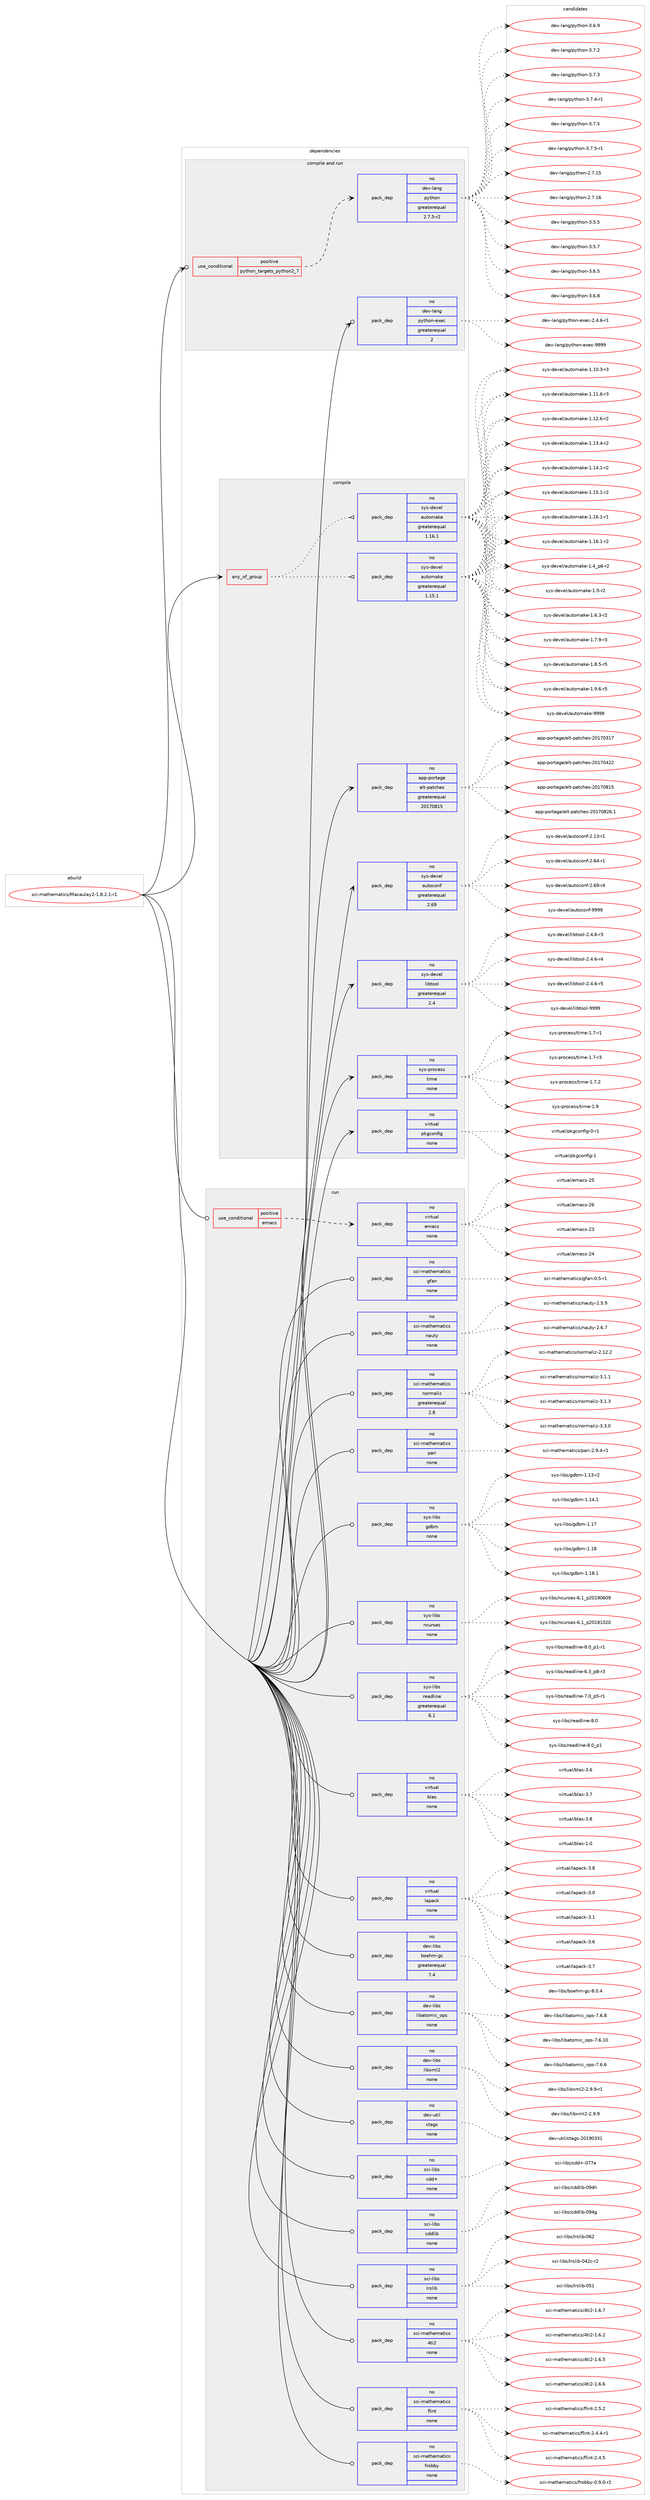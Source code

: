 digraph prolog {

# *************
# Graph options
# *************

newrank=true;
concentrate=true;
compound=true;
graph [rankdir=LR,fontname=Helvetica,fontsize=10,ranksep=1.5];#, ranksep=2.5, nodesep=0.2];
edge  [arrowhead=vee];
node  [fontname=Helvetica,fontsize=10];

# **********
# The ebuild
# **********

subgraph cluster_leftcol {
color=gray;
rank=same;
label=<<i>ebuild</i>>;
id [label="sci-mathematics/Macaulay2-1.8.2.1-r1", color=red, width=4, href="../sci-mathematics/Macaulay2-1.8.2.1-r1.svg"];
}

# ****************
# The dependencies
# ****************

subgraph cluster_midcol {
color=gray;
label=<<i>dependencies</i>>;
subgraph cluster_compile {
fillcolor="#eeeeee";
style=filled;
label=<<i>compile</i>>;
subgraph any14697 {
dependency860724 [label=<<TABLE BORDER="0" CELLBORDER="1" CELLSPACING="0" CELLPADDING="4"><TR><TD CELLPADDING="10">any_of_group</TD></TR></TABLE>>, shape=none, color=red];subgraph pack636522 {
dependency860725 [label=<<TABLE BORDER="0" CELLBORDER="1" CELLSPACING="0" CELLPADDING="4" WIDTH="220"><TR><TD ROWSPAN="6" CELLPADDING="30">pack_dep</TD></TR><TR><TD WIDTH="110">no</TD></TR><TR><TD>sys-devel</TD></TR><TR><TD>automake</TD></TR><TR><TD>greaterequal</TD></TR><TR><TD>1.16.1</TD></TR></TABLE>>, shape=none, color=blue];
}
dependency860724:e -> dependency860725:w [weight=20,style="dotted",arrowhead="oinv"];
subgraph pack636523 {
dependency860726 [label=<<TABLE BORDER="0" CELLBORDER="1" CELLSPACING="0" CELLPADDING="4" WIDTH="220"><TR><TD ROWSPAN="6" CELLPADDING="30">pack_dep</TD></TR><TR><TD WIDTH="110">no</TD></TR><TR><TD>sys-devel</TD></TR><TR><TD>automake</TD></TR><TR><TD>greaterequal</TD></TR><TR><TD>1.15.1</TD></TR></TABLE>>, shape=none, color=blue];
}
dependency860724:e -> dependency860726:w [weight=20,style="dotted",arrowhead="oinv"];
}
id:e -> dependency860724:w [weight=20,style="solid",arrowhead="vee"];
subgraph pack636524 {
dependency860727 [label=<<TABLE BORDER="0" CELLBORDER="1" CELLSPACING="0" CELLPADDING="4" WIDTH="220"><TR><TD ROWSPAN="6" CELLPADDING="30">pack_dep</TD></TR><TR><TD WIDTH="110">no</TD></TR><TR><TD>app-portage</TD></TR><TR><TD>elt-patches</TD></TR><TR><TD>greaterequal</TD></TR><TR><TD>20170815</TD></TR></TABLE>>, shape=none, color=blue];
}
id:e -> dependency860727:w [weight=20,style="solid",arrowhead="vee"];
subgraph pack636525 {
dependency860728 [label=<<TABLE BORDER="0" CELLBORDER="1" CELLSPACING="0" CELLPADDING="4" WIDTH="220"><TR><TD ROWSPAN="6" CELLPADDING="30">pack_dep</TD></TR><TR><TD WIDTH="110">no</TD></TR><TR><TD>sys-devel</TD></TR><TR><TD>autoconf</TD></TR><TR><TD>greaterequal</TD></TR><TR><TD>2.69</TD></TR></TABLE>>, shape=none, color=blue];
}
id:e -> dependency860728:w [weight=20,style="solid",arrowhead="vee"];
subgraph pack636526 {
dependency860729 [label=<<TABLE BORDER="0" CELLBORDER="1" CELLSPACING="0" CELLPADDING="4" WIDTH="220"><TR><TD ROWSPAN="6" CELLPADDING="30">pack_dep</TD></TR><TR><TD WIDTH="110">no</TD></TR><TR><TD>sys-devel</TD></TR><TR><TD>libtool</TD></TR><TR><TD>greaterequal</TD></TR><TR><TD>2.4</TD></TR></TABLE>>, shape=none, color=blue];
}
id:e -> dependency860729:w [weight=20,style="solid",arrowhead="vee"];
subgraph pack636527 {
dependency860730 [label=<<TABLE BORDER="0" CELLBORDER="1" CELLSPACING="0" CELLPADDING="4" WIDTH="220"><TR><TD ROWSPAN="6" CELLPADDING="30">pack_dep</TD></TR><TR><TD WIDTH="110">no</TD></TR><TR><TD>sys-process</TD></TR><TR><TD>time</TD></TR><TR><TD>none</TD></TR><TR><TD></TD></TR></TABLE>>, shape=none, color=blue];
}
id:e -> dependency860730:w [weight=20,style="solid",arrowhead="vee"];
subgraph pack636528 {
dependency860731 [label=<<TABLE BORDER="0" CELLBORDER="1" CELLSPACING="0" CELLPADDING="4" WIDTH="220"><TR><TD ROWSPAN="6" CELLPADDING="30">pack_dep</TD></TR><TR><TD WIDTH="110">no</TD></TR><TR><TD>virtual</TD></TR><TR><TD>pkgconfig</TD></TR><TR><TD>none</TD></TR><TR><TD></TD></TR></TABLE>>, shape=none, color=blue];
}
id:e -> dependency860731:w [weight=20,style="solid",arrowhead="vee"];
}
subgraph cluster_compileandrun {
fillcolor="#eeeeee";
style=filled;
label=<<i>compile and run</i>>;
subgraph cond208993 {
dependency860732 [label=<<TABLE BORDER="0" CELLBORDER="1" CELLSPACING="0" CELLPADDING="4"><TR><TD ROWSPAN="3" CELLPADDING="10">use_conditional</TD></TR><TR><TD>positive</TD></TR><TR><TD>python_targets_python2_7</TD></TR></TABLE>>, shape=none, color=red];
subgraph pack636529 {
dependency860733 [label=<<TABLE BORDER="0" CELLBORDER="1" CELLSPACING="0" CELLPADDING="4" WIDTH="220"><TR><TD ROWSPAN="6" CELLPADDING="30">pack_dep</TD></TR><TR><TD WIDTH="110">no</TD></TR><TR><TD>dev-lang</TD></TR><TR><TD>python</TD></TR><TR><TD>greaterequal</TD></TR><TR><TD>2.7.5-r2</TD></TR></TABLE>>, shape=none, color=blue];
}
dependency860732:e -> dependency860733:w [weight=20,style="dashed",arrowhead="vee"];
}
id:e -> dependency860732:w [weight=20,style="solid",arrowhead="odotvee"];
subgraph pack636530 {
dependency860734 [label=<<TABLE BORDER="0" CELLBORDER="1" CELLSPACING="0" CELLPADDING="4" WIDTH="220"><TR><TD ROWSPAN="6" CELLPADDING="30">pack_dep</TD></TR><TR><TD WIDTH="110">no</TD></TR><TR><TD>dev-lang</TD></TR><TR><TD>python-exec</TD></TR><TR><TD>greaterequal</TD></TR><TR><TD>2</TD></TR></TABLE>>, shape=none, color=blue];
}
id:e -> dependency860734:w [weight=20,style="solid",arrowhead="odotvee"];
}
subgraph cluster_run {
fillcolor="#eeeeee";
style=filled;
label=<<i>run</i>>;
subgraph cond208994 {
dependency860735 [label=<<TABLE BORDER="0" CELLBORDER="1" CELLSPACING="0" CELLPADDING="4"><TR><TD ROWSPAN="3" CELLPADDING="10">use_conditional</TD></TR><TR><TD>positive</TD></TR><TR><TD>emacs</TD></TR></TABLE>>, shape=none, color=red];
subgraph pack636531 {
dependency860736 [label=<<TABLE BORDER="0" CELLBORDER="1" CELLSPACING="0" CELLPADDING="4" WIDTH="220"><TR><TD ROWSPAN="6" CELLPADDING="30">pack_dep</TD></TR><TR><TD WIDTH="110">no</TD></TR><TR><TD>virtual</TD></TR><TR><TD>emacs</TD></TR><TR><TD>none</TD></TR><TR><TD></TD></TR></TABLE>>, shape=none, color=blue];
}
dependency860735:e -> dependency860736:w [weight=20,style="dashed",arrowhead="vee"];
}
id:e -> dependency860735:w [weight=20,style="solid",arrowhead="odot"];
subgraph pack636532 {
dependency860737 [label=<<TABLE BORDER="0" CELLBORDER="1" CELLSPACING="0" CELLPADDING="4" WIDTH="220"><TR><TD ROWSPAN="6" CELLPADDING="30">pack_dep</TD></TR><TR><TD WIDTH="110">no</TD></TR><TR><TD>dev-libs</TD></TR><TR><TD>boehm-gc</TD></TR><TR><TD>greaterequal</TD></TR><TR><TD>7.4</TD></TR></TABLE>>, shape=none, color=blue];
}
id:e -> dependency860737:w [weight=20,style="solid",arrowhead="odot"];
subgraph pack636533 {
dependency860738 [label=<<TABLE BORDER="0" CELLBORDER="1" CELLSPACING="0" CELLPADDING="4" WIDTH="220"><TR><TD ROWSPAN="6" CELLPADDING="30">pack_dep</TD></TR><TR><TD WIDTH="110">no</TD></TR><TR><TD>dev-libs</TD></TR><TR><TD>libatomic_ops</TD></TR><TR><TD>none</TD></TR><TR><TD></TD></TR></TABLE>>, shape=none, color=blue];
}
id:e -> dependency860738:w [weight=20,style="solid",arrowhead="odot"];
subgraph pack636534 {
dependency860739 [label=<<TABLE BORDER="0" CELLBORDER="1" CELLSPACING="0" CELLPADDING="4" WIDTH="220"><TR><TD ROWSPAN="6" CELLPADDING="30">pack_dep</TD></TR><TR><TD WIDTH="110">no</TD></TR><TR><TD>dev-libs</TD></TR><TR><TD>libxml2</TD></TR><TR><TD>none</TD></TR><TR><TD></TD></TR></TABLE>>, shape=none, color=blue];
}
id:e -> dependency860739:w [weight=20,style="solid",arrowhead="odot"];
subgraph pack636535 {
dependency860740 [label=<<TABLE BORDER="0" CELLBORDER="1" CELLSPACING="0" CELLPADDING="4" WIDTH="220"><TR><TD ROWSPAN="6" CELLPADDING="30">pack_dep</TD></TR><TR><TD WIDTH="110">no</TD></TR><TR><TD>dev-util</TD></TR><TR><TD>ctags</TD></TR><TR><TD>none</TD></TR><TR><TD></TD></TR></TABLE>>, shape=none, color=blue];
}
id:e -> dependency860740:w [weight=20,style="solid",arrowhead="odot"];
subgraph pack636536 {
dependency860741 [label=<<TABLE BORDER="0" CELLBORDER="1" CELLSPACING="0" CELLPADDING="4" WIDTH="220"><TR><TD ROWSPAN="6" CELLPADDING="30">pack_dep</TD></TR><TR><TD WIDTH="110">no</TD></TR><TR><TD>sci-libs</TD></TR><TR><TD>cdd+</TD></TR><TR><TD>none</TD></TR><TR><TD></TD></TR></TABLE>>, shape=none, color=blue];
}
id:e -> dependency860741:w [weight=20,style="solid",arrowhead="odot"];
subgraph pack636537 {
dependency860742 [label=<<TABLE BORDER="0" CELLBORDER="1" CELLSPACING="0" CELLPADDING="4" WIDTH="220"><TR><TD ROWSPAN="6" CELLPADDING="30">pack_dep</TD></TR><TR><TD WIDTH="110">no</TD></TR><TR><TD>sci-libs</TD></TR><TR><TD>cddlib</TD></TR><TR><TD>none</TD></TR><TR><TD></TD></TR></TABLE>>, shape=none, color=blue];
}
id:e -> dependency860742:w [weight=20,style="solid",arrowhead="odot"];
subgraph pack636538 {
dependency860743 [label=<<TABLE BORDER="0" CELLBORDER="1" CELLSPACING="0" CELLPADDING="4" WIDTH="220"><TR><TD ROWSPAN="6" CELLPADDING="30">pack_dep</TD></TR><TR><TD WIDTH="110">no</TD></TR><TR><TD>sci-libs</TD></TR><TR><TD>lrslib</TD></TR><TR><TD>none</TD></TR><TR><TD></TD></TR></TABLE>>, shape=none, color=blue];
}
id:e -> dependency860743:w [weight=20,style="solid",arrowhead="odot"];
subgraph pack636539 {
dependency860744 [label=<<TABLE BORDER="0" CELLBORDER="1" CELLSPACING="0" CELLPADDING="4" WIDTH="220"><TR><TD ROWSPAN="6" CELLPADDING="30">pack_dep</TD></TR><TR><TD WIDTH="110">no</TD></TR><TR><TD>sci-mathematics</TD></TR><TR><TD>4ti2</TD></TR><TR><TD>none</TD></TR><TR><TD></TD></TR></TABLE>>, shape=none, color=blue];
}
id:e -> dependency860744:w [weight=20,style="solid",arrowhead="odot"];
subgraph pack636540 {
dependency860745 [label=<<TABLE BORDER="0" CELLBORDER="1" CELLSPACING="0" CELLPADDING="4" WIDTH="220"><TR><TD ROWSPAN="6" CELLPADDING="30">pack_dep</TD></TR><TR><TD WIDTH="110">no</TD></TR><TR><TD>sci-mathematics</TD></TR><TR><TD>flint</TD></TR><TR><TD>none</TD></TR><TR><TD></TD></TR></TABLE>>, shape=none, color=blue];
}
id:e -> dependency860745:w [weight=20,style="solid",arrowhead="odot"];
subgraph pack636541 {
dependency860746 [label=<<TABLE BORDER="0" CELLBORDER="1" CELLSPACING="0" CELLPADDING="4" WIDTH="220"><TR><TD ROWSPAN="6" CELLPADDING="30">pack_dep</TD></TR><TR><TD WIDTH="110">no</TD></TR><TR><TD>sci-mathematics</TD></TR><TR><TD>frobby</TD></TR><TR><TD>none</TD></TR><TR><TD></TD></TR></TABLE>>, shape=none, color=blue];
}
id:e -> dependency860746:w [weight=20,style="solid",arrowhead="odot"];
subgraph pack636542 {
dependency860747 [label=<<TABLE BORDER="0" CELLBORDER="1" CELLSPACING="0" CELLPADDING="4" WIDTH="220"><TR><TD ROWSPAN="6" CELLPADDING="30">pack_dep</TD></TR><TR><TD WIDTH="110">no</TD></TR><TR><TD>sci-mathematics</TD></TR><TR><TD>gfan</TD></TR><TR><TD>none</TD></TR><TR><TD></TD></TR></TABLE>>, shape=none, color=blue];
}
id:e -> dependency860747:w [weight=20,style="solid",arrowhead="odot"];
subgraph pack636543 {
dependency860748 [label=<<TABLE BORDER="0" CELLBORDER="1" CELLSPACING="0" CELLPADDING="4" WIDTH="220"><TR><TD ROWSPAN="6" CELLPADDING="30">pack_dep</TD></TR><TR><TD WIDTH="110">no</TD></TR><TR><TD>sci-mathematics</TD></TR><TR><TD>nauty</TD></TR><TR><TD>none</TD></TR><TR><TD></TD></TR></TABLE>>, shape=none, color=blue];
}
id:e -> dependency860748:w [weight=20,style="solid",arrowhead="odot"];
subgraph pack636544 {
dependency860749 [label=<<TABLE BORDER="0" CELLBORDER="1" CELLSPACING="0" CELLPADDING="4" WIDTH="220"><TR><TD ROWSPAN="6" CELLPADDING="30">pack_dep</TD></TR><TR><TD WIDTH="110">no</TD></TR><TR><TD>sci-mathematics</TD></TR><TR><TD>normaliz</TD></TR><TR><TD>greaterequal</TD></TR><TR><TD>2.8</TD></TR></TABLE>>, shape=none, color=blue];
}
id:e -> dependency860749:w [weight=20,style="solid",arrowhead="odot"];
subgraph pack636545 {
dependency860750 [label=<<TABLE BORDER="0" CELLBORDER="1" CELLSPACING="0" CELLPADDING="4" WIDTH="220"><TR><TD ROWSPAN="6" CELLPADDING="30">pack_dep</TD></TR><TR><TD WIDTH="110">no</TD></TR><TR><TD>sci-mathematics</TD></TR><TR><TD>pari</TD></TR><TR><TD>none</TD></TR><TR><TD></TD></TR></TABLE>>, shape=none, color=blue];
}
id:e -> dependency860750:w [weight=20,style="solid",arrowhead="odot"];
subgraph pack636546 {
dependency860751 [label=<<TABLE BORDER="0" CELLBORDER="1" CELLSPACING="0" CELLPADDING="4" WIDTH="220"><TR><TD ROWSPAN="6" CELLPADDING="30">pack_dep</TD></TR><TR><TD WIDTH="110">no</TD></TR><TR><TD>sys-libs</TD></TR><TR><TD>gdbm</TD></TR><TR><TD>none</TD></TR><TR><TD></TD></TR></TABLE>>, shape=none, color=blue];
}
id:e -> dependency860751:w [weight=20,style="solid",arrowhead="odot"];
subgraph pack636547 {
dependency860752 [label=<<TABLE BORDER="0" CELLBORDER="1" CELLSPACING="0" CELLPADDING="4" WIDTH="220"><TR><TD ROWSPAN="6" CELLPADDING="30">pack_dep</TD></TR><TR><TD WIDTH="110">no</TD></TR><TR><TD>sys-libs</TD></TR><TR><TD>ncurses</TD></TR><TR><TD>none</TD></TR><TR><TD></TD></TR></TABLE>>, shape=none, color=blue];
}
id:e -> dependency860752:w [weight=20,style="solid",arrowhead="odot"];
subgraph pack636548 {
dependency860753 [label=<<TABLE BORDER="0" CELLBORDER="1" CELLSPACING="0" CELLPADDING="4" WIDTH="220"><TR><TD ROWSPAN="6" CELLPADDING="30">pack_dep</TD></TR><TR><TD WIDTH="110">no</TD></TR><TR><TD>sys-libs</TD></TR><TR><TD>readline</TD></TR><TR><TD>greaterequal</TD></TR><TR><TD>6.1</TD></TR></TABLE>>, shape=none, color=blue];
}
id:e -> dependency860753:w [weight=20,style="solid",arrowhead="odot"];
subgraph pack636549 {
dependency860754 [label=<<TABLE BORDER="0" CELLBORDER="1" CELLSPACING="0" CELLPADDING="4" WIDTH="220"><TR><TD ROWSPAN="6" CELLPADDING="30">pack_dep</TD></TR><TR><TD WIDTH="110">no</TD></TR><TR><TD>virtual</TD></TR><TR><TD>blas</TD></TR><TR><TD>none</TD></TR><TR><TD></TD></TR></TABLE>>, shape=none, color=blue];
}
id:e -> dependency860754:w [weight=20,style="solid",arrowhead="odot"];
subgraph pack636550 {
dependency860755 [label=<<TABLE BORDER="0" CELLBORDER="1" CELLSPACING="0" CELLPADDING="4" WIDTH="220"><TR><TD ROWSPAN="6" CELLPADDING="30">pack_dep</TD></TR><TR><TD WIDTH="110">no</TD></TR><TR><TD>virtual</TD></TR><TR><TD>lapack</TD></TR><TR><TD>none</TD></TR><TR><TD></TD></TR></TABLE>>, shape=none, color=blue];
}
id:e -> dependency860755:w [weight=20,style="solid",arrowhead="odot"];
}
}

# **************
# The candidates
# **************

subgraph cluster_choices {
rank=same;
color=gray;
label=<<i>candidates</i>>;

subgraph choice636522 {
color=black;
nodesep=1;
choice11512111545100101118101108479711711611110997107101454946494846514511451 [label="sys-devel/automake-1.10.3-r3", color=red, width=4,href="../sys-devel/automake-1.10.3-r3.svg"];
choice11512111545100101118101108479711711611110997107101454946494946544511451 [label="sys-devel/automake-1.11.6-r3", color=red, width=4,href="../sys-devel/automake-1.11.6-r3.svg"];
choice11512111545100101118101108479711711611110997107101454946495046544511450 [label="sys-devel/automake-1.12.6-r2", color=red, width=4,href="../sys-devel/automake-1.12.6-r2.svg"];
choice11512111545100101118101108479711711611110997107101454946495146524511450 [label="sys-devel/automake-1.13.4-r2", color=red, width=4,href="../sys-devel/automake-1.13.4-r2.svg"];
choice11512111545100101118101108479711711611110997107101454946495246494511450 [label="sys-devel/automake-1.14.1-r2", color=red, width=4,href="../sys-devel/automake-1.14.1-r2.svg"];
choice11512111545100101118101108479711711611110997107101454946495346494511450 [label="sys-devel/automake-1.15.1-r2", color=red, width=4,href="../sys-devel/automake-1.15.1-r2.svg"];
choice11512111545100101118101108479711711611110997107101454946495446494511449 [label="sys-devel/automake-1.16.1-r1", color=red, width=4,href="../sys-devel/automake-1.16.1-r1.svg"];
choice11512111545100101118101108479711711611110997107101454946495446494511450 [label="sys-devel/automake-1.16.1-r2", color=red, width=4,href="../sys-devel/automake-1.16.1-r2.svg"];
choice115121115451001011181011084797117116111109971071014549465295112544511450 [label="sys-devel/automake-1.4_p6-r2", color=red, width=4,href="../sys-devel/automake-1.4_p6-r2.svg"];
choice11512111545100101118101108479711711611110997107101454946534511450 [label="sys-devel/automake-1.5-r2", color=red, width=4,href="../sys-devel/automake-1.5-r2.svg"];
choice115121115451001011181011084797117116111109971071014549465446514511450 [label="sys-devel/automake-1.6.3-r2", color=red, width=4,href="../sys-devel/automake-1.6.3-r2.svg"];
choice115121115451001011181011084797117116111109971071014549465546574511451 [label="sys-devel/automake-1.7.9-r3", color=red, width=4,href="../sys-devel/automake-1.7.9-r3.svg"];
choice115121115451001011181011084797117116111109971071014549465646534511453 [label="sys-devel/automake-1.8.5-r5", color=red, width=4,href="../sys-devel/automake-1.8.5-r5.svg"];
choice115121115451001011181011084797117116111109971071014549465746544511453 [label="sys-devel/automake-1.9.6-r5", color=red, width=4,href="../sys-devel/automake-1.9.6-r5.svg"];
choice115121115451001011181011084797117116111109971071014557575757 [label="sys-devel/automake-9999", color=red, width=4,href="../sys-devel/automake-9999.svg"];
dependency860725:e -> choice11512111545100101118101108479711711611110997107101454946494846514511451:w [style=dotted,weight="100"];
dependency860725:e -> choice11512111545100101118101108479711711611110997107101454946494946544511451:w [style=dotted,weight="100"];
dependency860725:e -> choice11512111545100101118101108479711711611110997107101454946495046544511450:w [style=dotted,weight="100"];
dependency860725:e -> choice11512111545100101118101108479711711611110997107101454946495146524511450:w [style=dotted,weight="100"];
dependency860725:e -> choice11512111545100101118101108479711711611110997107101454946495246494511450:w [style=dotted,weight="100"];
dependency860725:e -> choice11512111545100101118101108479711711611110997107101454946495346494511450:w [style=dotted,weight="100"];
dependency860725:e -> choice11512111545100101118101108479711711611110997107101454946495446494511449:w [style=dotted,weight="100"];
dependency860725:e -> choice11512111545100101118101108479711711611110997107101454946495446494511450:w [style=dotted,weight="100"];
dependency860725:e -> choice115121115451001011181011084797117116111109971071014549465295112544511450:w [style=dotted,weight="100"];
dependency860725:e -> choice11512111545100101118101108479711711611110997107101454946534511450:w [style=dotted,weight="100"];
dependency860725:e -> choice115121115451001011181011084797117116111109971071014549465446514511450:w [style=dotted,weight="100"];
dependency860725:e -> choice115121115451001011181011084797117116111109971071014549465546574511451:w [style=dotted,weight="100"];
dependency860725:e -> choice115121115451001011181011084797117116111109971071014549465646534511453:w [style=dotted,weight="100"];
dependency860725:e -> choice115121115451001011181011084797117116111109971071014549465746544511453:w [style=dotted,weight="100"];
dependency860725:e -> choice115121115451001011181011084797117116111109971071014557575757:w [style=dotted,weight="100"];
}
subgraph choice636523 {
color=black;
nodesep=1;
choice11512111545100101118101108479711711611110997107101454946494846514511451 [label="sys-devel/automake-1.10.3-r3", color=red, width=4,href="../sys-devel/automake-1.10.3-r3.svg"];
choice11512111545100101118101108479711711611110997107101454946494946544511451 [label="sys-devel/automake-1.11.6-r3", color=red, width=4,href="../sys-devel/automake-1.11.6-r3.svg"];
choice11512111545100101118101108479711711611110997107101454946495046544511450 [label="sys-devel/automake-1.12.6-r2", color=red, width=4,href="../sys-devel/automake-1.12.6-r2.svg"];
choice11512111545100101118101108479711711611110997107101454946495146524511450 [label="sys-devel/automake-1.13.4-r2", color=red, width=4,href="../sys-devel/automake-1.13.4-r2.svg"];
choice11512111545100101118101108479711711611110997107101454946495246494511450 [label="sys-devel/automake-1.14.1-r2", color=red, width=4,href="../sys-devel/automake-1.14.1-r2.svg"];
choice11512111545100101118101108479711711611110997107101454946495346494511450 [label="sys-devel/automake-1.15.1-r2", color=red, width=4,href="../sys-devel/automake-1.15.1-r2.svg"];
choice11512111545100101118101108479711711611110997107101454946495446494511449 [label="sys-devel/automake-1.16.1-r1", color=red, width=4,href="../sys-devel/automake-1.16.1-r1.svg"];
choice11512111545100101118101108479711711611110997107101454946495446494511450 [label="sys-devel/automake-1.16.1-r2", color=red, width=4,href="../sys-devel/automake-1.16.1-r2.svg"];
choice115121115451001011181011084797117116111109971071014549465295112544511450 [label="sys-devel/automake-1.4_p6-r2", color=red, width=4,href="../sys-devel/automake-1.4_p6-r2.svg"];
choice11512111545100101118101108479711711611110997107101454946534511450 [label="sys-devel/automake-1.5-r2", color=red, width=4,href="../sys-devel/automake-1.5-r2.svg"];
choice115121115451001011181011084797117116111109971071014549465446514511450 [label="sys-devel/automake-1.6.3-r2", color=red, width=4,href="../sys-devel/automake-1.6.3-r2.svg"];
choice115121115451001011181011084797117116111109971071014549465546574511451 [label="sys-devel/automake-1.7.9-r3", color=red, width=4,href="../sys-devel/automake-1.7.9-r3.svg"];
choice115121115451001011181011084797117116111109971071014549465646534511453 [label="sys-devel/automake-1.8.5-r5", color=red, width=4,href="../sys-devel/automake-1.8.5-r5.svg"];
choice115121115451001011181011084797117116111109971071014549465746544511453 [label="sys-devel/automake-1.9.6-r5", color=red, width=4,href="../sys-devel/automake-1.9.6-r5.svg"];
choice115121115451001011181011084797117116111109971071014557575757 [label="sys-devel/automake-9999", color=red, width=4,href="../sys-devel/automake-9999.svg"];
dependency860726:e -> choice11512111545100101118101108479711711611110997107101454946494846514511451:w [style=dotted,weight="100"];
dependency860726:e -> choice11512111545100101118101108479711711611110997107101454946494946544511451:w [style=dotted,weight="100"];
dependency860726:e -> choice11512111545100101118101108479711711611110997107101454946495046544511450:w [style=dotted,weight="100"];
dependency860726:e -> choice11512111545100101118101108479711711611110997107101454946495146524511450:w [style=dotted,weight="100"];
dependency860726:e -> choice11512111545100101118101108479711711611110997107101454946495246494511450:w [style=dotted,weight="100"];
dependency860726:e -> choice11512111545100101118101108479711711611110997107101454946495346494511450:w [style=dotted,weight="100"];
dependency860726:e -> choice11512111545100101118101108479711711611110997107101454946495446494511449:w [style=dotted,weight="100"];
dependency860726:e -> choice11512111545100101118101108479711711611110997107101454946495446494511450:w [style=dotted,weight="100"];
dependency860726:e -> choice115121115451001011181011084797117116111109971071014549465295112544511450:w [style=dotted,weight="100"];
dependency860726:e -> choice11512111545100101118101108479711711611110997107101454946534511450:w [style=dotted,weight="100"];
dependency860726:e -> choice115121115451001011181011084797117116111109971071014549465446514511450:w [style=dotted,weight="100"];
dependency860726:e -> choice115121115451001011181011084797117116111109971071014549465546574511451:w [style=dotted,weight="100"];
dependency860726:e -> choice115121115451001011181011084797117116111109971071014549465646534511453:w [style=dotted,weight="100"];
dependency860726:e -> choice115121115451001011181011084797117116111109971071014549465746544511453:w [style=dotted,weight="100"];
dependency860726:e -> choice115121115451001011181011084797117116111109971071014557575757:w [style=dotted,weight="100"];
}
subgraph choice636524 {
color=black;
nodesep=1;
choice97112112451121111141169710310147101108116451129711699104101115455048495548514955 [label="app-portage/elt-patches-20170317", color=red, width=4,href="../app-portage/elt-patches-20170317.svg"];
choice97112112451121111141169710310147101108116451129711699104101115455048495548525050 [label="app-portage/elt-patches-20170422", color=red, width=4,href="../app-portage/elt-patches-20170422.svg"];
choice97112112451121111141169710310147101108116451129711699104101115455048495548564953 [label="app-portage/elt-patches-20170815", color=red, width=4,href="../app-portage/elt-patches-20170815.svg"];
choice971121124511211111411697103101471011081164511297116991041011154550484955485650544649 [label="app-portage/elt-patches-20170826.1", color=red, width=4,href="../app-portage/elt-patches-20170826.1.svg"];
dependency860727:e -> choice97112112451121111141169710310147101108116451129711699104101115455048495548514955:w [style=dotted,weight="100"];
dependency860727:e -> choice97112112451121111141169710310147101108116451129711699104101115455048495548525050:w [style=dotted,weight="100"];
dependency860727:e -> choice97112112451121111141169710310147101108116451129711699104101115455048495548564953:w [style=dotted,weight="100"];
dependency860727:e -> choice971121124511211111411697103101471011081164511297116991041011154550484955485650544649:w [style=dotted,weight="100"];
}
subgraph choice636525 {
color=black;
nodesep=1;
choice1151211154510010111810110847971171161119911111010245504649514511449 [label="sys-devel/autoconf-2.13-r1", color=red, width=4,href="../sys-devel/autoconf-2.13-r1.svg"];
choice1151211154510010111810110847971171161119911111010245504654524511449 [label="sys-devel/autoconf-2.64-r1", color=red, width=4,href="../sys-devel/autoconf-2.64-r1.svg"];
choice1151211154510010111810110847971171161119911111010245504654574511452 [label="sys-devel/autoconf-2.69-r4", color=red, width=4,href="../sys-devel/autoconf-2.69-r4.svg"];
choice115121115451001011181011084797117116111991111101024557575757 [label="sys-devel/autoconf-9999", color=red, width=4,href="../sys-devel/autoconf-9999.svg"];
dependency860728:e -> choice1151211154510010111810110847971171161119911111010245504649514511449:w [style=dotted,weight="100"];
dependency860728:e -> choice1151211154510010111810110847971171161119911111010245504654524511449:w [style=dotted,weight="100"];
dependency860728:e -> choice1151211154510010111810110847971171161119911111010245504654574511452:w [style=dotted,weight="100"];
dependency860728:e -> choice115121115451001011181011084797117116111991111101024557575757:w [style=dotted,weight="100"];
}
subgraph choice636526 {
color=black;
nodesep=1;
choice1151211154510010111810110847108105981161111111084550465246544511451 [label="sys-devel/libtool-2.4.6-r3", color=red, width=4,href="../sys-devel/libtool-2.4.6-r3.svg"];
choice1151211154510010111810110847108105981161111111084550465246544511452 [label="sys-devel/libtool-2.4.6-r4", color=red, width=4,href="../sys-devel/libtool-2.4.6-r4.svg"];
choice1151211154510010111810110847108105981161111111084550465246544511453 [label="sys-devel/libtool-2.4.6-r5", color=red, width=4,href="../sys-devel/libtool-2.4.6-r5.svg"];
choice1151211154510010111810110847108105981161111111084557575757 [label="sys-devel/libtool-9999", color=red, width=4,href="../sys-devel/libtool-9999.svg"];
dependency860729:e -> choice1151211154510010111810110847108105981161111111084550465246544511451:w [style=dotted,weight="100"];
dependency860729:e -> choice1151211154510010111810110847108105981161111111084550465246544511452:w [style=dotted,weight="100"];
dependency860729:e -> choice1151211154510010111810110847108105981161111111084550465246544511453:w [style=dotted,weight="100"];
dependency860729:e -> choice1151211154510010111810110847108105981161111111084557575757:w [style=dotted,weight="100"];
}
subgraph choice636527 {
color=black;
nodesep=1;
choice115121115451121141119910111511547116105109101454946554511449 [label="sys-process/time-1.7-r1", color=red, width=4,href="../sys-process/time-1.7-r1.svg"];
choice115121115451121141119910111511547116105109101454946554511451 [label="sys-process/time-1.7-r3", color=red, width=4,href="../sys-process/time-1.7-r3.svg"];
choice115121115451121141119910111511547116105109101454946554650 [label="sys-process/time-1.7.2", color=red, width=4,href="../sys-process/time-1.7.2.svg"];
choice11512111545112114111991011151154711610510910145494657 [label="sys-process/time-1.9", color=red, width=4,href="../sys-process/time-1.9.svg"];
dependency860730:e -> choice115121115451121141119910111511547116105109101454946554511449:w [style=dotted,weight="100"];
dependency860730:e -> choice115121115451121141119910111511547116105109101454946554511451:w [style=dotted,weight="100"];
dependency860730:e -> choice115121115451121141119910111511547116105109101454946554650:w [style=dotted,weight="100"];
dependency860730:e -> choice11512111545112114111991011151154711610510910145494657:w [style=dotted,weight="100"];
}
subgraph choice636528 {
color=black;
nodesep=1;
choice11810511411611797108471121071039911111010210510345484511449 [label="virtual/pkgconfig-0-r1", color=red, width=4,href="../virtual/pkgconfig-0-r1.svg"];
choice1181051141161179710847112107103991111101021051034549 [label="virtual/pkgconfig-1", color=red, width=4,href="../virtual/pkgconfig-1.svg"];
dependency860731:e -> choice11810511411611797108471121071039911111010210510345484511449:w [style=dotted,weight="100"];
dependency860731:e -> choice1181051141161179710847112107103991111101021051034549:w [style=dotted,weight="100"];
}
subgraph choice636529 {
color=black;
nodesep=1;
choice10010111845108971101034711212111610411111045504655464953 [label="dev-lang/python-2.7.15", color=red, width=4,href="../dev-lang/python-2.7.15.svg"];
choice10010111845108971101034711212111610411111045504655464954 [label="dev-lang/python-2.7.16", color=red, width=4,href="../dev-lang/python-2.7.16.svg"];
choice100101118451089711010347112121116104111110455146534653 [label="dev-lang/python-3.5.5", color=red, width=4,href="../dev-lang/python-3.5.5.svg"];
choice100101118451089711010347112121116104111110455146534655 [label="dev-lang/python-3.5.7", color=red, width=4,href="../dev-lang/python-3.5.7.svg"];
choice100101118451089711010347112121116104111110455146544653 [label="dev-lang/python-3.6.5", color=red, width=4,href="../dev-lang/python-3.6.5.svg"];
choice100101118451089711010347112121116104111110455146544656 [label="dev-lang/python-3.6.8", color=red, width=4,href="../dev-lang/python-3.6.8.svg"];
choice100101118451089711010347112121116104111110455146544657 [label="dev-lang/python-3.6.9", color=red, width=4,href="../dev-lang/python-3.6.9.svg"];
choice100101118451089711010347112121116104111110455146554650 [label="dev-lang/python-3.7.2", color=red, width=4,href="../dev-lang/python-3.7.2.svg"];
choice100101118451089711010347112121116104111110455146554651 [label="dev-lang/python-3.7.3", color=red, width=4,href="../dev-lang/python-3.7.3.svg"];
choice1001011184510897110103471121211161041111104551465546524511449 [label="dev-lang/python-3.7.4-r1", color=red, width=4,href="../dev-lang/python-3.7.4-r1.svg"];
choice100101118451089711010347112121116104111110455146554653 [label="dev-lang/python-3.7.5", color=red, width=4,href="../dev-lang/python-3.7.5.svg"];
choice1001011184510897110103471121211161041111104551465546534511449 [label="dev-lang/python-3.7.5-r1", color=red, width=4,href="../dev-lang/python-3.7.5-r1.svg"];
dependency860733:e -> choice10010111845108971101034711212111610411111045504655464953:w [style=dotted,weight="100"];
dependency860733:e -> choice10010111845108971101034711212111610411111045504655464954:w [style=dotted,weight="100"];
dependency860733:e -> choice100101118451089711010347112121116104111110455146534653:w [style=dotted,weight="100"];
dependency860733:e -> choice100101118451089711010347112121116104111110455146534655:w [style=dotted,weight="100"];
dependency860733:e -> choice100101118451089711010347112121116104111110455146544653:w [style=dotted,weight="100"];
dependency860733:e -> choice100101118451089711010347112121116104111110455146544656:w [style=dotted,weight="100"];
dependency860733:e -> choice100101118451089711010347112121116104111110455146544657:w [style=dotted,weight="100"];
dependency860733:e -> choice100101118451089711010347112121116104111110455146554650:w [style=dotted,weight="100"];
dependency860733:e -> choice100101118451089711010347112121116104111110455146554651:w [style=dotted,weight="100"];
dependency860733:e -> choice1001011184510897110103471121211161041111104551465546524511449:w [style=dotted,weight="100"];
dependency860733:e -> choice100101118451089711010347112121116104111110455146554653:w [style=dotted,weight="100"];
dependency860733:e -> choice1001011184510897110103471121211161041111104551465546534511449:w [style=dotted,weight="100"];
}
subgraph choice636530 {
color=black;
nodesep=1;
choice10010111845108971101034711212111610411111045101120101994550465246544511449 [label="dev-lang/python-exec-2.4.6-r1", color=red, width=4,href="../dev-lang/python-exec-2.4.6-r1.svg"];
choice10010111845108971101034711212111610411111045101120101994557575757 [label="dev-lang/python-exec-9999", color=red, width=4,href="../dev-lang/python-exec-9999.svg"];
dependency860734:e -> choice10010111845108971101034711212111610411111045101120101994550465246544511449:w [style=dotted,weight="100"];
dependency860734:e -> choice10010111845108971101034711212111610411111045101120101994557575757:w [style=dotted,weight="100"];
}
subgraph choice636531 {
color=black;
nodesep=1;
choice11810511411611797108471011099799115455051 [label="virtual/emacs-23", color=red, width=4,href="../virtual/emacs-23.svg"];
choice11810511411611797108471011099799115455052 [label="virtual/emacs-24", color=red, width=4,href="../virtual/emacs-24.svg"];
choice11810511411611797108471011099799115455053 [label="virtual/emacs-25", color=red, width=4,href="../virtual/emacs-25.svg"];
choice11810511411611797108471011099799115455054 [label="virtual/emacs-26", color=red, width=4,href="../virtual/emacs-26.svg"];
dependency860736:e -> choice11810511411611797108471011099799115455051:w [style=dotted,weight="100"];
dependency860736:e -> choice11810511411611797108471011099799115455052:w [style=dotted,weight="100"];
dependency860736:e -> choice11810511411611797108471011099799115455053:w [style=dotted,weight="100"];
dependency860736:e -> choice11810511411611797108471011099799115455054:w [style=dotted,weight="100"];
}
subgraph choice636532 {
color=black;
nodesep=1;
choice100101118451081059811547981111011041094510399455646484652 [label="dev-libs/boehm-gc-8.0.4", color=red, width=4,href="../dev-libs/boehm-gc-8.0.4.svg"];
dependency860737:e -> choice100101118451081059811547981111011041094510399455646484652:w [style=dotted,weight="100"];
}
subgraph choice636533 {
color=black;
nodesep=1;
choice1001011184510810598115471081059897116111109105999511111211545554654464948 [label="dev-libs/libatomic_ops-7.6.10", color=red, width=4,href="../dev-libs/libatomic_ops-7.6.10.svg"];
choice10010111845108105981154710810598971161111091059995111112115455546544654 [label="dev-libs/libatomic_ops-7.6.6", color=red, width=4,href="../dev-libs/libatomic_ops-7.6.6.svg"];
choice10010111845108105981154710810598971161111091059995111112115455546544656 [label="dev-libs/libatomic_ops-7.6.8", color=red, width=4,href="../dev-libs/libatomic_ops-7.6.8.svg"];
dependency860738:e -> choice1001011184510810598115471081059897116111109105999511111211545554654464948:w [style=dotted,weight="100"];
dependency860738:e -> choice10010111845108105981154710810598971161111091059995111112115455546544654:w [style=dotted,weight="100"];
dependency860738:e -> choice10010111845108105981154710810598971161111091059995111112115455546544656:w [style=dotted,weight="100"];
}
subgraph choice636534 {
color=black;
nodesep=1;
choice1001011184510810598115471081059812010910850455046574657 [label="dev-libs/libxml2-2.9.9", color=red, width=4,href="../dev-libs/libxml2-2.9.9.svg"];
choice10010111845108105981154710810598120109108504550465746574511449 [label="dev-libs/libxml2-2.9.9-r1", color=red, width=4,href="../dev-libs/libxml2-2.9.9-r1.svg"];
dependency860739:e -> choice1001011184510810598115471081059812010910850455046574657:w [style=dotted,weight="100"];
dependency860739:e -> choice10010111845108105981154710810598120109108504550465746574511449:w [style=dotted,weight="100"];
}
subgraph choice636535 {
color=black;
nodesep=1;
choice10010111845117116105108479911697103115455048495748515149 [label="dev-util/ctags-20190331", color=red, width=4,href="../dev-util/ctags-20190331.svg"];
dependency860740:e -> choice10010111845117116105108479911697103115455048495748515149:w [style=dotted,weight="100"];
}
subgraph choice636536 {
color=black;
nodesep=1;
choice1159910545108105981154799100100434548555597 [label="sci-libs/cdd+-077a", color=red, width=4,href="../sci-libs/cdd+-077a.svg"];
dependency860741:e -> choice1159910545108105981154799100100434548555597:w [style=dotted,weight="100"];
}
subgraph choice636537 {
color=black;
nodesep=1;
choice11599105451081059811547991001001081059845485752103 [label="sci-libs/cddlib-094g", color=red, width=4,href="../sci-libs/cddlib-094g.svg"];
choice11599105451081059811547991001001081059845485752104 [label="sci-libs/cddlib-094h", color=red, width=4,href="../sci-libs/cddlib-094h.svg"];
dependency860742:e -> choice11599105451081059811547991001001081059845485752103:w [style=dotted,weight="100"];
dependency860742:e -> choice11599105451081059811547991001001081059845485752104:w [style=dotted,weight="100"];
}
subgraph choice636538 {
color=black;
nodesep=1;
choice115991054510810598115471081141151081059845485250994511450 [label="sci-libs/lrslib-042c-r2", color=red, width=4,href="../sci-libs/lrslib-042c-r2.svg"];
choice115991054510810598115471081141151081059845485349 [label="sci-libs/lrslib-051", color=red, width=4,href="../sci-libs/lrslib-051.svg"];
choice115991054510810598115471081141151081059845485450 [label="sci-libs/lrslib-062", color=red, width=4,href="../sci-libs/lrslib-062.svg"];
dependency860743:e -> choice115991054510810598115471081141151081059845485250994511450:w [style=dotted,weight="100"];
dependency860743:e -> choice115991054510810598115471081141151081059845485349:w [style=dotted,weight="100"];
dependency860743:e -> choice115991054510810598115471081141151081059845485450:w [style=dotted,weight="100"];
}
subgraph choice636539 {
color=black;
nodesep=1;
choice1159910545109971161041011099711610599115475211610550454946544650 [label="sci-mathematics/4ti2-1.6.2", color=red, width=4,href="../sci-mathematics/4ti2-1.6.2.svg"];
choice1159910545109971161041011099711610599115475211610550454946544653 [label="sci-mathematics/4ti2-1.6.5", color=red, width=4,href="../sci-mathematics/4ti2-1.6.5.svg"];
choice1159910545109971161041011099711610599115475211610550454946544654 [label="sci-mathematics/4ti2-1.6.6", color=red, width=4,href="../sci-mathematics/4ti2-1.6.6.svg"];
choice1159910545109971161041011099711610599115475211610550454946544655 [label="sci-mathematics/4ti2-1.6.7", color=red, width=4,href="../sci-mathematics/4ti2-1.6.7.svg"];
dependency860744:e -> choice1159910545109971161041011099711610599115475211610550454946544650:w [style=dotted,weight="100"];
dependency860744:e -> choice1159910545109971161041011099711610599115475211610550454946544653:w [style=dotted,weight="100"];
dependency860744:e -> choice1159910545109971161041011099711610599115475211610550454946544654:w [style=dotted,weight="100"];
dependency860744:e -> choice1159910545109971161041011099711610599115475211610550454946544655:w [style=dotted,weight="100"];
}
subgraph choice636540 {
color=black;
nodesep=1;
choice1159910545109971161041011099711610599115471021081051101164550465246524511449 [label="sci-mathematics/flint-2.4.4-r1", color=red, width=4,href="../sci-mathematics/flint-2.4.4-r1.svg"];
choice115991054510997116104101109971161059911547102108105110116455046524653 [label="sci-mathematics/flint-2.4.5", color=red, width=4,href="../sci-mathematics/flint-2.4.5.svg"];
choice115991054510997116104101109971161059911547102108105110116455046534650 [label="sci-mathematics/flint-2.5.2", color=red, width=4,href="../sci-mathematics/flint-2.5.2.svg"];
dependency860745:e -> choice1159910545109971161041011099711610599115471021081051101164550465246524511449:w [style=dotted,weight="100"];
dependency860745:e -> choice115991054510997116104101109971161059911547102108105110116455046524653:w [style=dotted,weight="100"];
dependency860745:e -> choice115991054510997116104101109971161059911547102108105110116455046534650:w [style=dotted,weight="100"];
}
subgraph choice636541 {
color=black;
nodesep=1;
choice11599105451099711610410110997116105991154710211411198981214548465746484511450 [label="sci-mathematics/frobby-0.9.0-r2", color=red, width=4,href="../sci-mathematics/frobby-0.9.0-r2.svg"];
dependency860746:e -> choice11599105451099711610410110997116105991154710211411198981214548465746484511450:w [style=dotted,weight="100"];
}
subgraph choice636542 {
color=black;
nodesep=1;
choice11599105451099711610410110997116105991154710310297110454846534511449 [label="sci-mathematics/gfan-0.5-r1", color=red, width=4,href="../sci-mathematics/gfan-0.5-r1.svg"];
dependency860747:e -> choice11599105451099711610410110997116105991154710310297110454846534511449:w [style=dotted,weight="100"];
}
subgraph choice636543 {
color=black;
nodesep=1;
choice11599105451099711610410110997116105991154711097117116121455046534657 [label="sci-mathematics/nauty-2.5.9", color=red, width=4,href="../sci-mathematics/nauty-2.5.9.svg"];
choice11599105451099711610410110997116105991154711097117116121455046544655 [label="sci-mathematics/nauty-2.6.7", color=red, width=4,href="../sci-mathematics/nauty-2.6.7.svg"];
dependency860748:e -> choice11599105451099711610410110997116105991154711097117116121455046534657:w [style=dotted,weight="100"];
dependency860748:e -> choice11599105451099711610410110997116105991154711097117116121455046544655:w [style=dotted,weight="100"];
}
subgraph choice636544 {
color=black;
nodesep=1;
choice1159910545109971161041011099711610599115471101111141099710810512245504649504650 [label="sci-mathematics/normaliz-2.12.2", color=red, width=4,href="../sci-mathematics/normaliz-2.12.2.svg"];
choice11599105451099711610410110997116105991154711011111410997108105122455146494649 [label="sci-mathematics/normaliz-3.1.1", color=red, width=4,href="../sci-mathematics/normaliz-3.1.1.svg"];
choice11599105451099711610410110997116105991154711011111410997108105122455146494651 [label="sci-mathematics/normaliz-3.1.3", color=red, width=4,href="../sci-mathematics/normaliz-3.1.3.svg"];
choice11599105451099711610410110997116105991154711011111410997108105122455146514648 [label="sci-mathematics/normaliz-3.3.0", color=red, width=4,href="../sci-mathematics/normaliz-3.3.0.svg"];
dependency860749:e -> choice1159910545109971161041011099711610599115471101111141099710810512245504649504650:w [style=dotted,weight="100"];
dependency860749:e -> choice11599105451099711610410110997116105991154711011111410997108105122455146494649:w [style=dotted,weight="100"];
dependency860749:e -> choice11599105451099711610410110997116105991154711011111410997108105122455146494651:w [style=dotted,weight="100"];
dependency860749:e -> choice11599105451099711610410110997116105991154711011111410997108105122455146514648:w [style=dotted,weight="100"];
}
subgraph choice636545 {
color=black;
nodesep=1;
choice115991054510997116104101109971161059911547112971141054550465746524511449 [label="sci-mathematics/pari-2.9.4-r1", color=red, width=4,href="../sci-mathematics/pari-2.9.4-r1.svg"];
dependency860750:e -> choice115991054510997116104101109971161059911547112971141054550465746524511449:w [style=dotted,weight="100"];
}
subgraph choice636546 {
color=black;
nodesep=1;
choice1151211154510810598115471031009810945494649514511450 [label="sys-libs/gdbm-1.13-r2", color=red, width=4,href="../sys-libs/gdbm-1.13-r2.svg"];
choice1151211154510810598115471031009810945494649524649 [label="sys-libs/gdbm-1.14.1", color=red, width=4,href="../sys-libs/gdbm-1.14.1.svg"];
choice115121115451081059811547103100981094549464955 [label="sys-libs/gdbm-1.17", color=red, width=4,href="../sys-libs/gdbm-1.17.svg"];
choice115121115451081059811547103100981094549464956 [label="sys-libs/gdbm-1.18", color=red, width=4,href="../sys-libs/gdbm-1.18.svg"];
choice1151211154510810598115471031009810945494649564649 [label="sys-libs/gdbm-1.18.1", color=red, width=4,href="../sys-libs/gdbm-1.18.1.svg"];
dependency860751:e -> choice1151211154510810598115471031009810945494649514511450:w [style=dotted,weight="100"];
dependency860751:e -> choice1151211154510810598115471031009810945494649524649:w [style=dotted,weight="100"];
dependency860751:e -> choice115121115451081059811547103100981094549464955:w [style=dotted,weight="100"];
dependency860751:e -> choice115121115451081059811547103100981094549464956:w [style=dotted,weight="100"];
dependency860751:e -> choice1151211154510810598115471031009810945494649564649:w [style=dotted,weight="100"];
}
subgraph choice636547 {
color=black;
nodesep=1;
choice1151211154510810598115471109911711411510111545544649951125048495649485048 [label="sys-libs/ncurses-6.1_p20181020", color=red, width=4,href="../sys-libs/ncurses-6.1_p20181020.svg"];
choice1151211154510810598115471109911711411510111545544649951125048495748544857 [label="sys-libs/ncurses-6.1_p20190609", color=red, width=4,href="../sys-libs/ncurses-6.1_p20190609.svg"];
dependency860752:e -> choice1151211154510810598115471109911711411510111545544649951125048495649485048:w [style=dotted,weight="100"];
dependency860752:e -> choice1151211154510810598115471109911711411510111545544649951125048495748544857:w [style=dotted,weight="100"];
}
subgraph choice636548 {
color=black;
nodesep=1;
choice115121115451081059811547114101971001081051101014554465195112564511451 [label="sys-libs/readline-6.3_p8-r3", color=red, width=4,href="../sys-libs/readline-6.3_p8-r3.svg"];
choice115121115451081059811547114101971001081051101014555464895112534511449 [label="sys-libs/readline-7.0_p5-r1", color=red, width=4,href="../sys-libs/readline-7.0_p5-r1.svg"];
choice1151211154510810598115471141019710010810511010145564648 [label="sys-libs/readline-8.0", color=red, width=4,href="../sys-libs/readline-8.0.svg"];
choice11512111545108105981154711410197100108105110101455646489511249 [label="sys-libs/readline-8.0_p1", color=red, width=4,href="../sys-libs/readline-8.0_p1.svg"];
choice115121115451081059811547114101971001081051101014556464895112494511449 [label="sys-libs/readline-8.0_p1-r1", color=red, width=4,href="../sys-libs/readline-8.0_p1-r1.svg"];
dependency860753:e -> choice115121115451081059811547114101971001081051101014554465195112564511451:w [style=dotted,weight="100"];
dependency860753:e -> choice115121115451081059811547114101971001081051101014555464895112534511449:w [style=dotted,weight="100"];
dependency860753:e -> choice1151211154510810598115471141019710010810511010145564648:w [style=dotted,weight="100"];
dependency860753:e -> choice11512111545108105981154711410197100108105110101455646489511249:w [style=dotted,weight="100"];
dependency860753:e -> choice115121115451081059811547114101971001081051101014556464895112494511449:w [style=dotted,weight="100"];
}
subgraph choice636549 {
color=black;
nodesep=1;
choice1181051141161179710847981089711545494648 [label="virtual/blas-1.0", color=red, width=4,href="../virtual/blas-1.0.svg"];
choice1181051141161179710847981089711545514654 [label="virtual/blas-3.6", color=red, width=4,href="../virtual/blas-3.6.svg"];
choice1181051141161179710847981089711545514655 [label="virtual/blas-3.7", color=red, width=4,href="../virtual/blas-3.7.svg"];
choice1181051141161179710847981089711545514656 [label="virtual/blas-3.8", color=red, width=4,href="../virtual/blas-3.8.svg"];
dependency860754:e -> choice1181051141161179710847981089711545494648:w [style=dotted,weight="100"];
dependency860754:e -> choice1181051141161179710847981089711545514654:w [style=dotted,weight="100"];
dependency860754:e -> choice1181051141161179710847981089711545514655:w [style=dotted,weight="100"];
dependency860754:e -> choice1181051141161179710847981089711545514656:w [style=dotted,weight="100"];
}
subgraph choice636550 {
color=black;
nodesep=1;
choice118105114116117971084710897112979910745514648 [label="virtual/lapack-3.0", color=red, width=4,href="../virtual/lapack-3.0.svg"];
choice118105114116117971084710897112979910745514649 [label="virtual/lapack-3.1", color=red, width=4,href="../virtual/lapack-3.1.svg"];
choice118105114116117971084710897112979910745514654 [label="virtual/lapack-3.6", color=red, width=4,href="../virtual/lapack-3.6.svg"];
choice118105114116117971084710897112979910745514655 [label="virtual/lapack-3.7", color=red, width=4,href="../virtual/lapack-3.7.svg"];
choice118105114116117971084710897112979910745514656 [label="virtual/lapack-3.8", color=red, width=4,href="../virtual/lapack-3.8.svg"];
dependency860755:e -> choice118105114116117971084710897112979910745514648:w [style=dotted,weight="100"];
dependency860755:e -> choice118105114116117971084710897112979910745514649:w [style=dotted,weight="100"];
dependency860755:e -> choice118105114116117971084710897112979910745514654:w [style=dotted,weight="100"];
dependency860755:e -> choice118105114116117971084710897112979910745514655:w [style=dotted,weight="100"];
dependency860755:e -> choice118105114116117971084710897112979910745514656:w [style=dotted,weight="100"];
}
}

}
